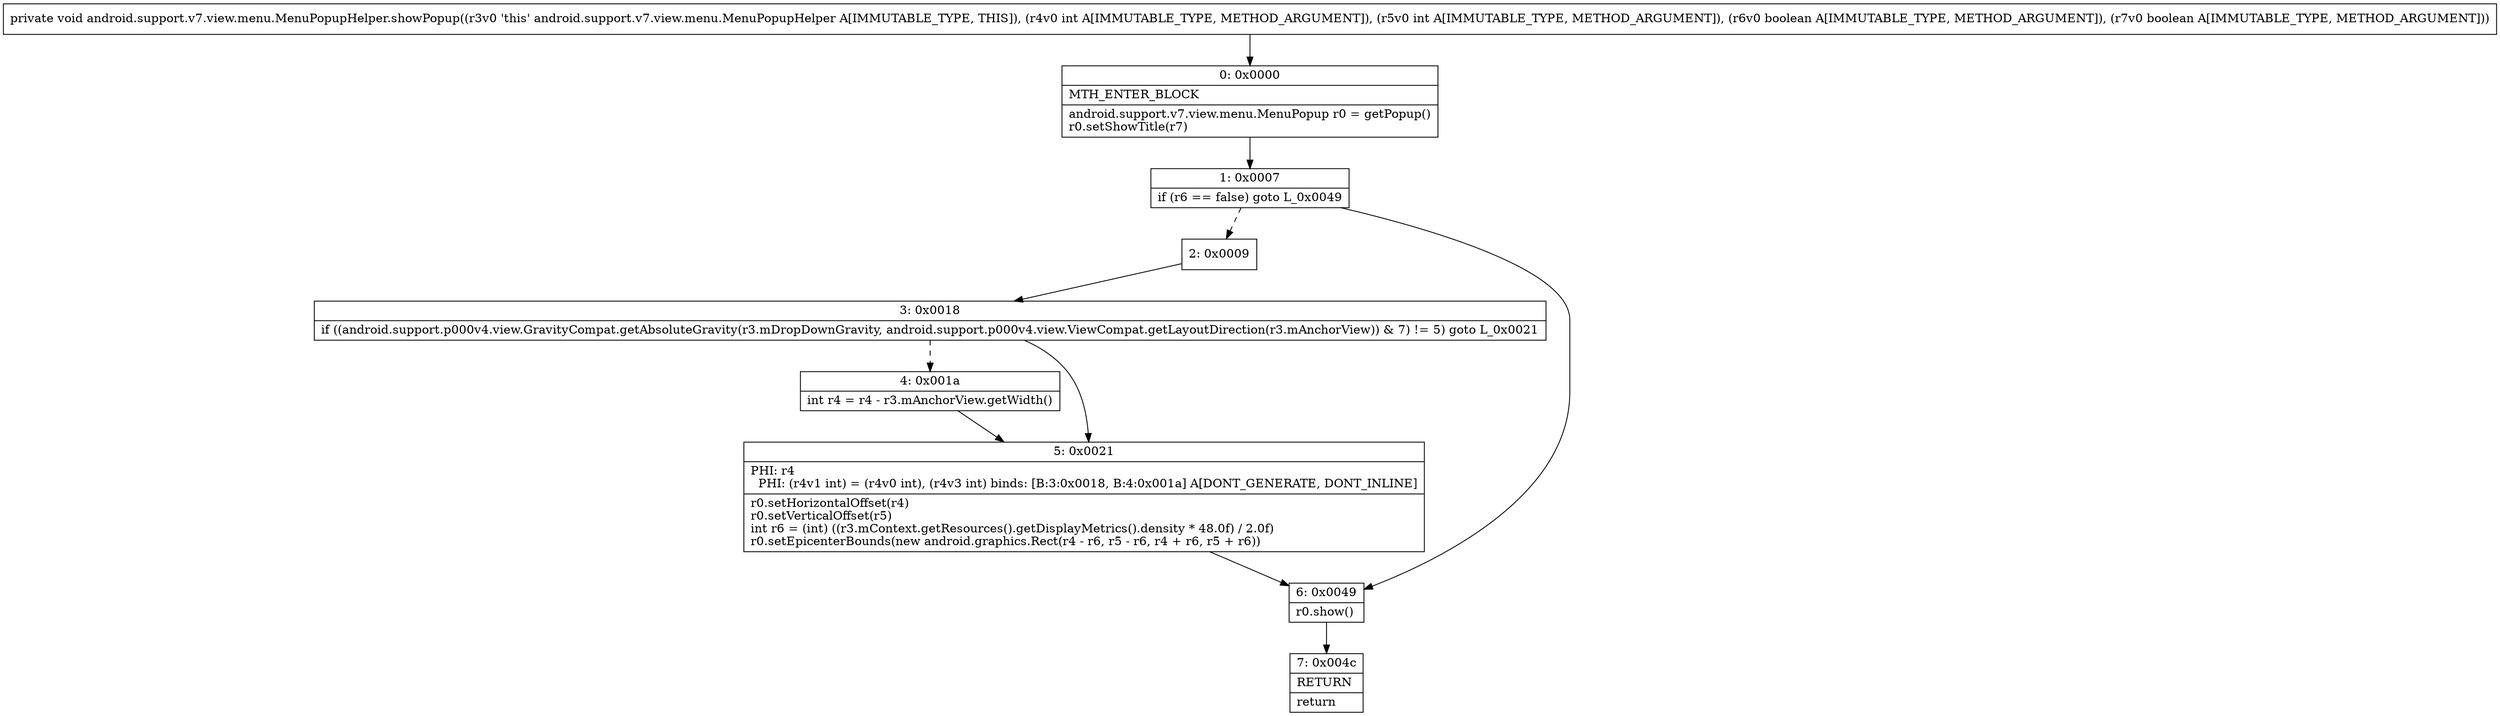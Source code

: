 digraph "CFG forandroid.support.v7.view.menu.MenuPopupHelper.showPopup(IIZZ)V" {
Node_0 [shape=record,label="{0\:\ 0x0000|MTH_ENTER_BLOCK\l|android.support.v7.view.menu.MenuPopup r0 = getPopup()\lr0.setShowTitle(r7)\l}"];
Node_1 [shape=record,label="{1\:\ 0x0007|if (r6 == false) goto L_0x0049\l}"];
Node_2 [shape=record,label="{2\:\ 0x0009}"];
Node_3 [shape=record,label="{3\:\ 0x0018|if ((android.support.p000v4.view.GravityCompat.getAbsoluteGravity(r3.mDropDownGravity, android.support.p000v4.view.ViewCompat.getLayoutDirection(r3.mAnchorView)) & 7) != 5) goto L_0x0021\l}"];
Node_4 [shape=record,label="{4\:\ 0x001a|int r4 = r4 \- r3.mAnchorView.getWidth()\l}"];
Node_5 [shape=record,label="{5\:\ 0x0021|PHI: r4 \l  PHI: (r4v1 int) = (r4v0 int), (r4v3 int) binds: [B:3:0x0018, B:4:0x001a] A[DONT_GENERATE, DONT_INLINE]\l|r0.setHorizontalOffset(r4)\lr0.setVerticalOffset(r5)\lint r6 = (int) ((r3.mContext.getResources().getDisplayMetrics().density * 48.0f) \/ 2.0f)\lr0.setEpicenterBounds(new android.graphics.Rect(r4 \- r6, r5 \- r6, r4 + r6, r5 + r6))\l}"];
Node_6 [shape=record,label="{6\:\ 0x0049|r0.show()\l}"];
Node_7 [shape=record,label="{7\:\ 0x004c|RETURN\l|return\l}"];
MethodNode[shape=record,label="{private void android.support.v7.view.menu.MenuPopupHelper.showPopup((r3v0 'this' android.support.v7.view.menu.MenuPopupHelper A[IMMUTABLE_TYPE, THIS]), (r4v0 int A[IMMUTABLE_TYPE, METHOD_ARGUMENT]), (r5v0 int A[IMMUTABLE_TYPE, METHOD_ARGUMENT]), (r6v0 boolean A[IMMUTABLE_TYPE, METHOD_ARGUMENT]), (r7v0 boolean A[IMMUTABLE_TYPE, METHOD_ARGUMENT])) }"];
MethodNode -> Node_0;
Node_0 -> Node_1;
Node_1 -> Node_2[style=dashed];
Node_1 -> Node_6;
Node_2 -> Node_3;
Node_3 -> Node_4[style=dashed];
Node_3 -> Node_5;
Node_4 -> Node_5;
Node_5 -> Node_6;
Node_6 -> Node_7;
}

